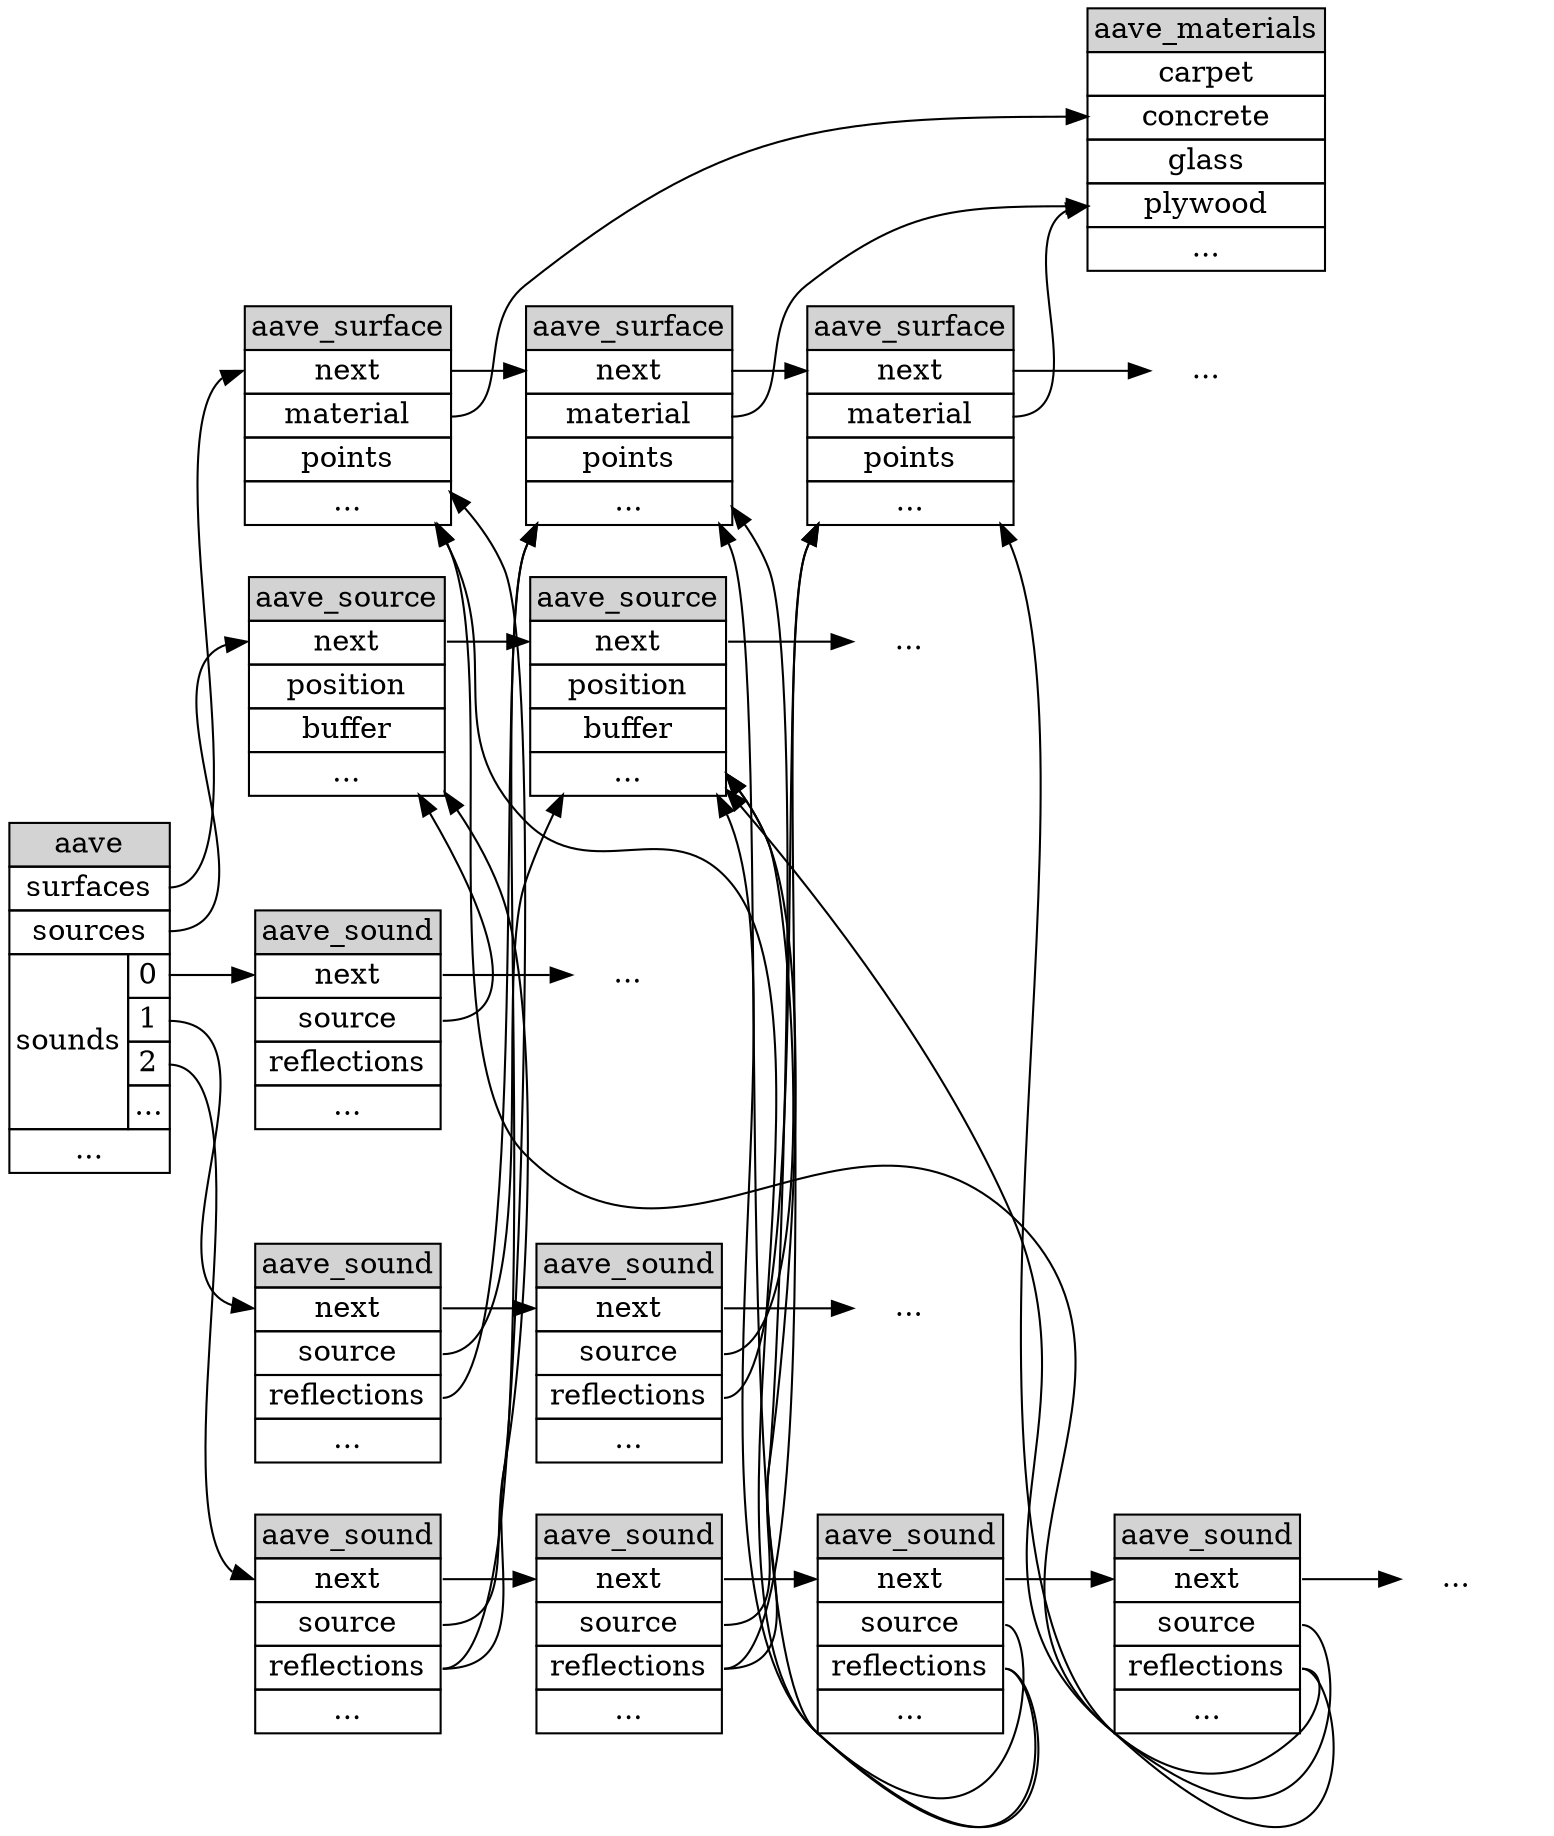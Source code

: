 digraph {
	rankdir = LR

	node [ shape = record ]

	aave [ shape = none, margin = 0, label = <
		<table border="0" cellborder="1" cellspacing="0">
		<tr><td colspan="2" bgcolor="lightgrey">aave</td></tr>
		<tr><td colspan="2" port="surfaces">surfaces</td></tr>
		<tr><td colspan="2" port="sources">sources</td></tr>
		<tr><td rowspan="4">sounds</td>
		    <td port="sounds0">0</td></tr>
		<tr><td port="sounds1">1</td></tr>
		<tr><td port="sounds2">2</td></tr>
		<tr><td>...</td></tr>
		<tr><td colspan="2">...</td></tr>
		</table>> ]

	subgraph cluster_surfaces {
		color = invis
		node [ shape = none, margin = 0, label = <
			<table border="0" cellborder="1" cellspacing="0">
			<tr><td bgcolor="lightgrey">aave_surface</td></tr>
			<tr><td port="next">next</td></tr>
			<tr><td port="material">material</td></tr>
			<tr><td>points</td></tr>
			<tr><td>...</td></tr>
			</table>> ]
		surface0:next -> surface1:next
		surface1:next -> surface2:next
		surface2:next -> surface3
		surface3 [ shape = plaintext, label = "..." ]
	}

	subgraph cluster_sources {
		color = invis
		node [ shape = none, margin = 0, label = <
			<table border="0" cellborder="1" cellspacing="0">
			<tr><td bgcolor="lightgrey">aave_source</td></tr>
			<tr><td port="next">next</td></tr>
			<tr><td>position</td></tr>
			<tr><td>buffer</td></tr>
			<tr><td>...</td></tr>
			</table>> ]
		source0:next -> source1:next
		source1:next -> source2
		source2 [ shape = plaintext, label = "..." ]
	}

	node [ shape = none, margin = 0, label = <
		<table border="0" cellborder="1" cellspacing="0">
		<tr><td bgcolor="lightgrey">aave_sound</td></tr>
		<tr><td port="next">next</td></tr>
		<tr><td port="source">source</td></tr>
		<tr><td port="reflections">reflections</td></tr>
		<tr><td>...</td></tr>
		</table>> ]

	subgraph cluster_sounds0 {
		color = invis
		sound00:next -> sound01
		sound01 [ shape = plaintext, label = "..." ]
	}

	subgraph cluster_sounds1 {
		color = invis
		sound10:next -> sound11:next
		sound11:next -> sound12
		sound12 [ shape = plaintext, label = "..." ]
	}

	subgraph cluster_sounds2 {
		color = invis
		sound20:next -> sound21:next
		sound21:next -> sound22:next
		sound22:next -> sound23:next
		sound23:next -> sound24
		sound24 [ shape = plaintext, label = "..." ]
	}

	materials [ shape = none, margin = 0, label = <
		<table border="0" cellborder="1" cellspacing="0">
		<tr><td bgcolor="lightgrey">aave_materials</td></tr>
		<tr><td port="0">carpet</td></tr>
		<tr><td port="1">concrete</td></tr>
		<tr><td port="2">glass</td></tr>
		<tr><td port="3">plywood</td></tr>
		<tr><td>...</td></tr>
		</table>> ]

	aave:surfaces -> surface0:next
	aave:sources -> source0:next
	aave:sounds0 -> sound00:next
	aave:sounds1 -> sound10:next
	aave:sounds2 -> sound20:next

	surface0:material -> materials:1
	surface1:material -> materials:3
	surface2:material -> materials:3

	edge [ constraint = false ]

	sound00:source:e -> source0

	sound10:source:e -> source1
	sound10:reflections:e -> surface1

	sound11:source:e -> source1
	sound11:reflections:e -> surface2

	sound20:source:e -> source0
	sound20:reflections:e -> { surface0 surface1 }

	sound21:source:e -> source1
	sound21:reflections:e -> { surface1 surface2 }

	sound22:source:e -> source1
	sound22:reflections:e -> { surface1 surface0 }

	sound23:source:e -> source1
	sound23:reflections:e -> { surface2 surface0 }
}
